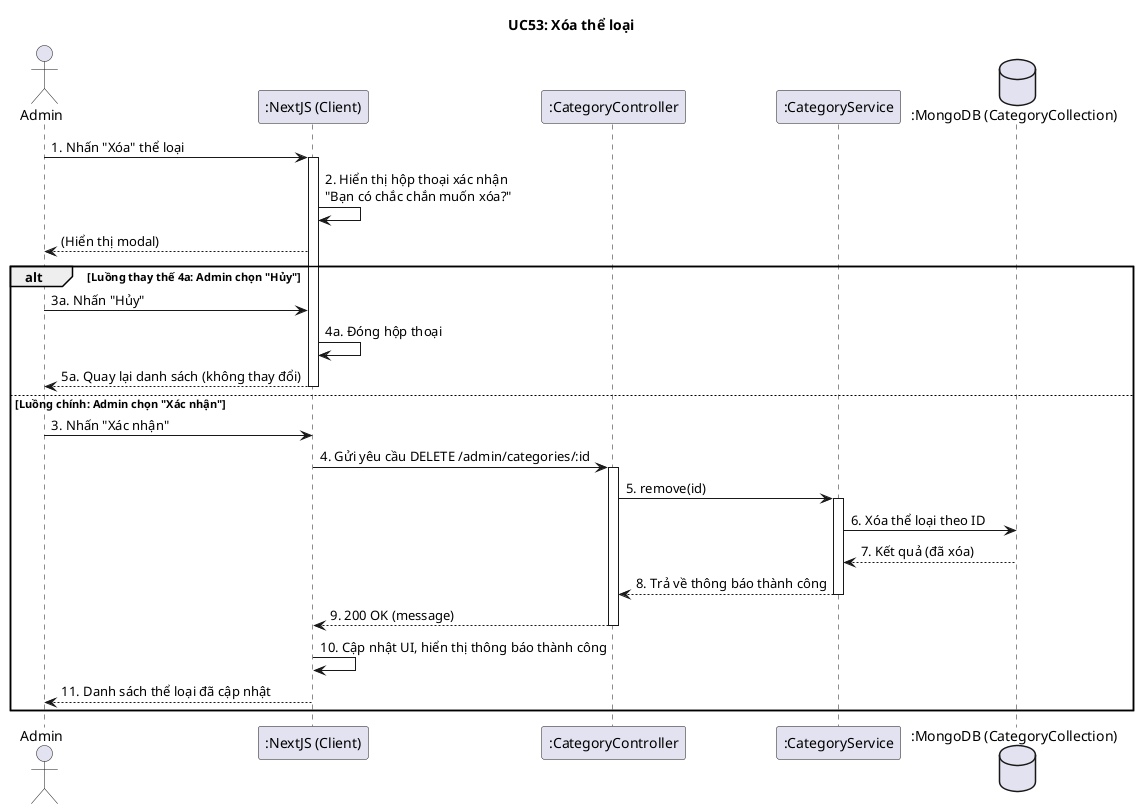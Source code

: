 @startuml
title UC53: Xóa thể loại

actor Admin
participant ":NextJS (Client)" as Client
participant ":CategoryController" as Controller
participant ":CategoryService" as Service
database ":MongoDB (CategoryCollection)" as DB

Admin -> Client: 1. Nhấn "Xóa" thể loại
activate Client
Client -> Client: 2. Hiển thị hộp thoại xác nhận\n"Bạn có chắc chắn muốn xóa?"
Client --> Admin: (Hiển thị modal)

alt Luồng thay thế 4a: Admin chọn "Hủy"
    Admin -> Client: 3a. Nhấn "Hủy"
    Client -> Client: 4a. Đóng hộp thoại
    Client --> Admin: 5a. Quay lại danh sách (không thay đổi)
    deactivate Client
else Luồng chính: Admin chọn "Xác nhận"
    Admin -> Client: 3. Nhấn "Xác nhận"
    Client -> Controller: 4. Gửi yêu cầu DELETE /admin/categories/:id
    activate Controller

    Controller -> Service: 5. remove(id)
    activate Service

    Service -> DB: 6. Xóa thể loại theo ID
    DB --> Service: 7. Kết quả (đã xóa)

    Service --> Controller: 8. Trả về thông báo thành công
    deactivate Service

    Controller --> Client: 9. 200 OK (message)
    deactivate Controller

    Client -> Client: 10. Cập nhật UI, hiển thị thông báo thành công
    Client --> Admin: 11. Danh sách thể loại đã cập nhật
    deactivate Client
end

@enduml
